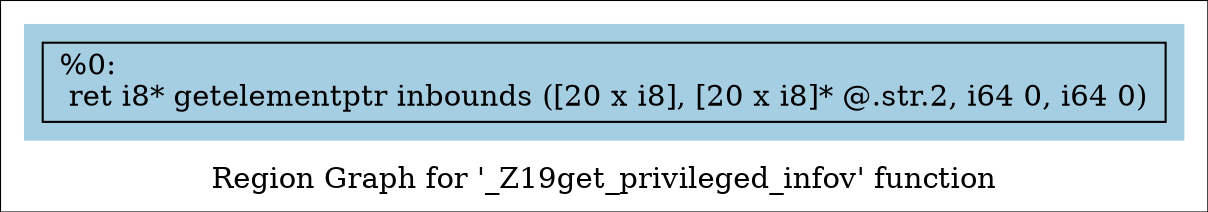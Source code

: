 digraph "Region Graph for '_Z19get_privileged_infov' function" {
	label="Region Graph for '_Z19get_privileged_infov' function";

	Node0x13dab00 [shape=record,label="{%0:\l  ret i8* getelementptr inbounds ([20 x i8], [20 x i8]* @.str.2, i64 0, i64 0)\l}"];
	colorscheme = "paired12"
        subgraph cluster_0x13fcf40 {
          label = "";
          style = filled;
          color = 1
          Node0x13dab00;
        }
}
